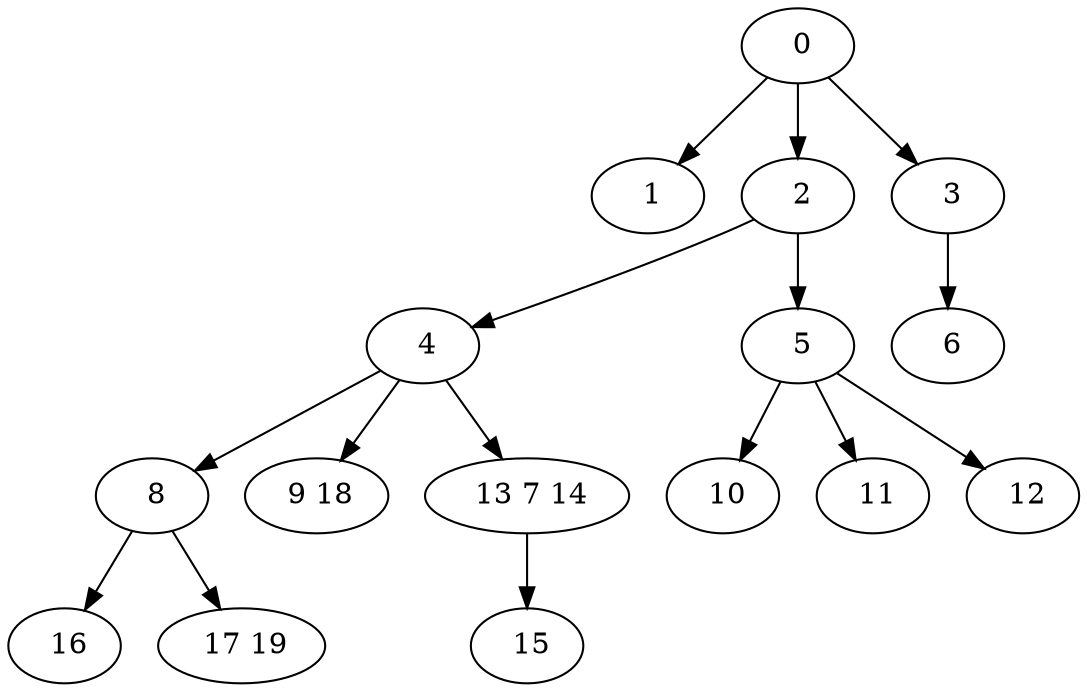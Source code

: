 digraph mytree {
" 0" -> " 1";
" 0" -> " 2";
" 0" -> " 3";
" 1";
" 2" -> " 4";
" 2" -> " 5";
" 3" -> " 6";
" 4" -> " 8";
" 4" -> " 9 18";
" 4" -> " 13 7 14";
" 5" -> " 10";
" 5" -> " 11";
" 5" -> " 12";
" 6";
" 8" -> " 16";
" 8" -> " 17 19";
" 9 18";
" 15";
" 13 7 14" -> " 15";
" 10";
" 11";
" 12";
" 16";
" 17 19";
}
